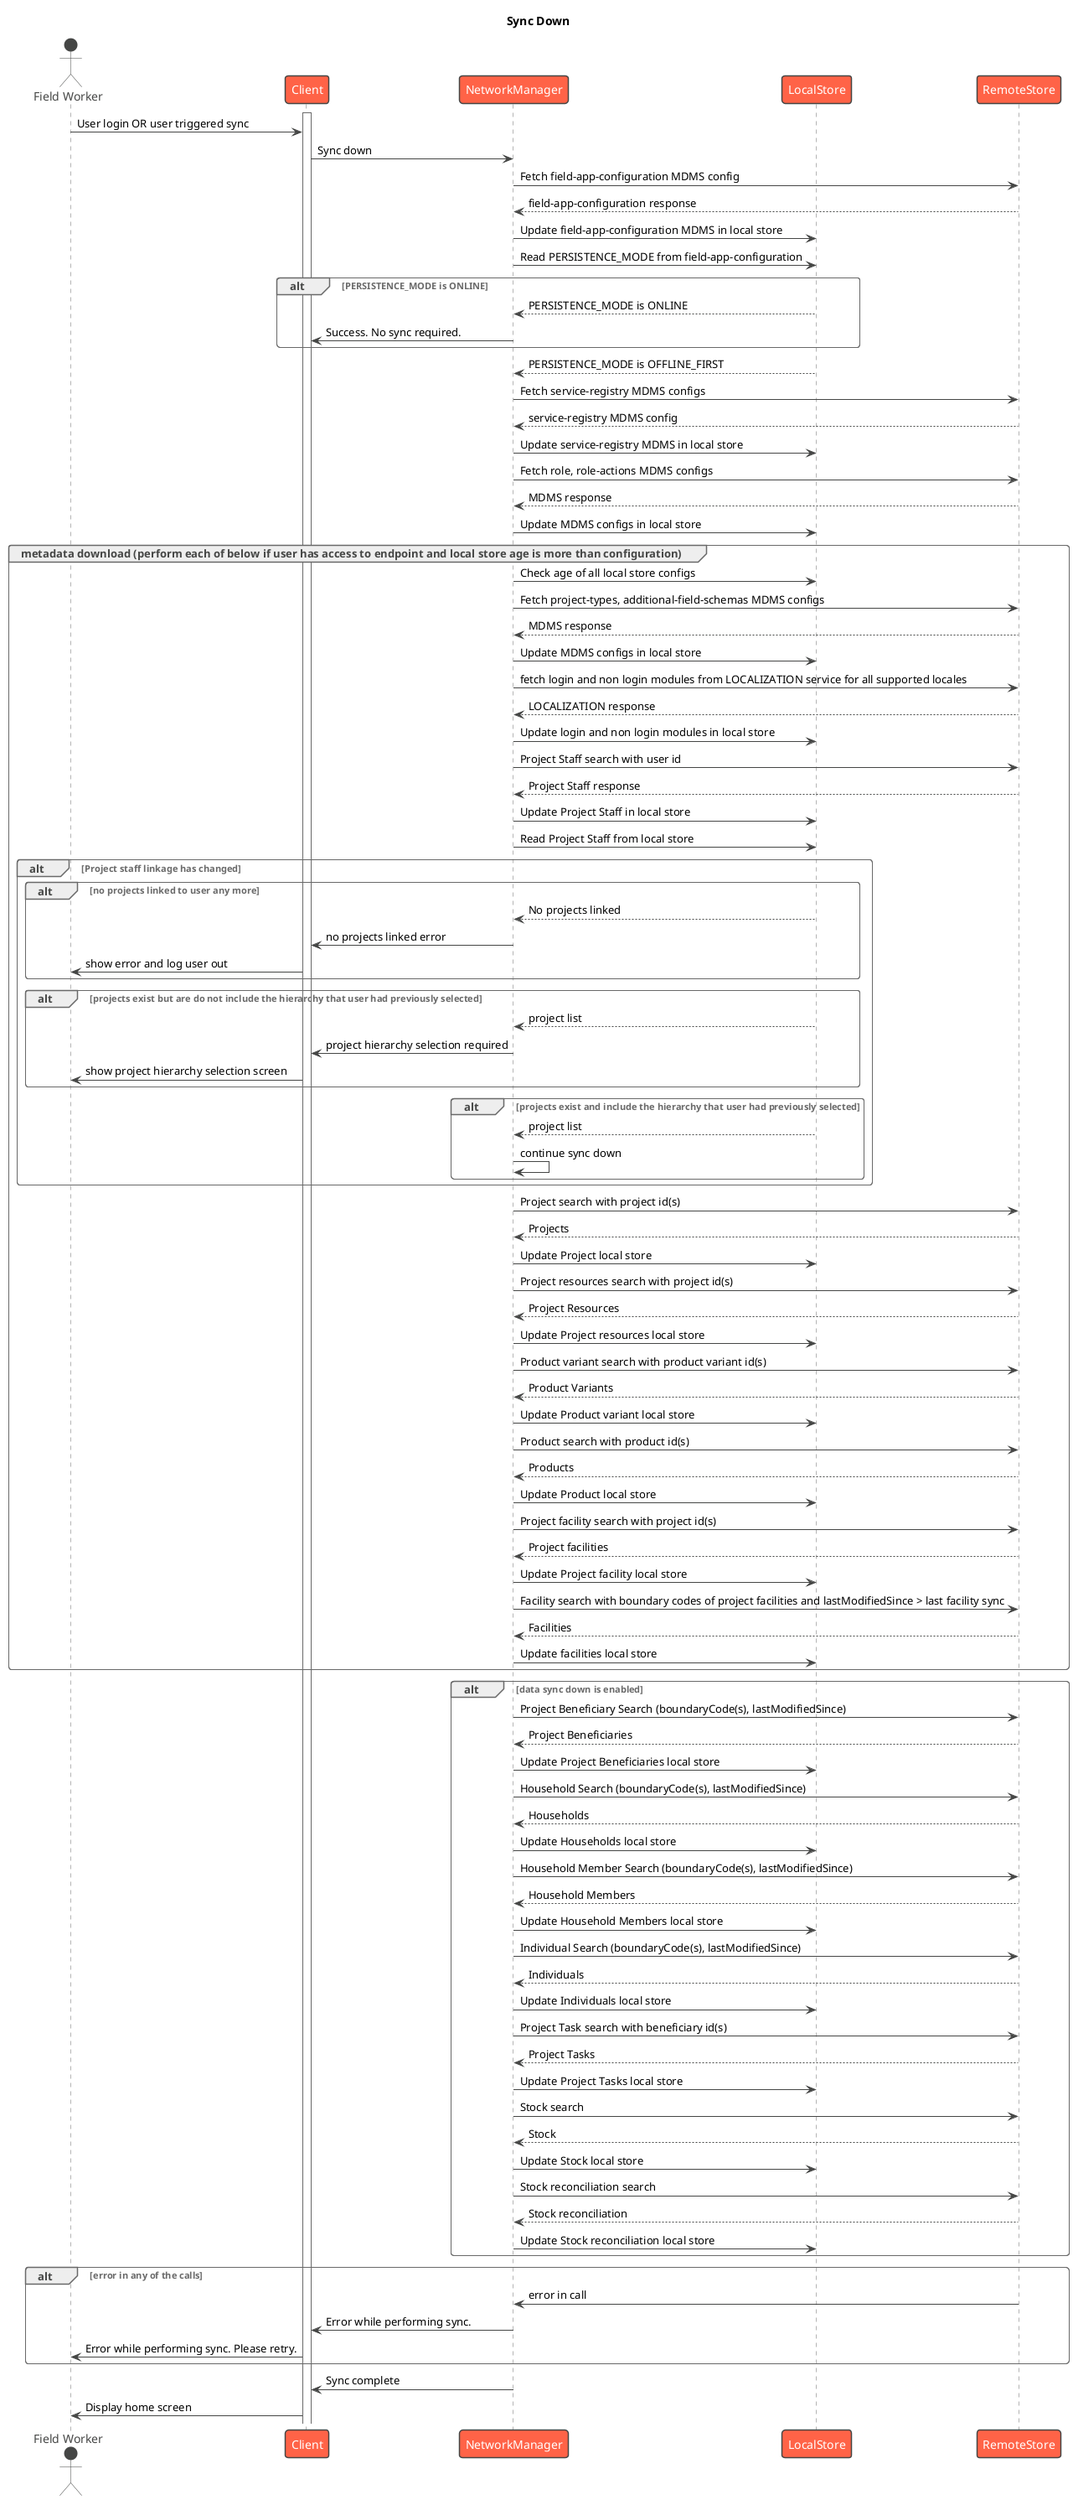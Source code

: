 @startuml
!theme vibrant
title Sync Down
actor "Field Worker" as a
participant Client as c
participant NetworkManager as nm
participant LocalStore as l
participant RemoteStore as r

activate c
a -> c: User login OR user triggered sync
c -> nm: Sync down
'Fetch field app config every sync without any conditions so any changes take effect immediately
nm -> r: Fetch field-app-configuration MDMS config
r --> nm: field-app-configuration response
nm -> l: Update field-app-configuration MDMS in local store
nm -> l: Read PERSISTENCE_MODE from field-app-configuration
alt PERSISTENCE_MODE is ONLINE
  l --> nm: PERSISTENCE_MODE is ONLINE
  nm -> c: Success. No sync required.
end
l --> nm: PERSISTENCE_MODE is OFFLINE_FIRST
nm -> r: Fetch service-registry MDMS configs
r --> nm: service-registry MDMS config
nm -> l: Update service-registry MDMS in local store
nm -> r: Fetch role, role-actions MDMS configs
r --> nm: MDMS response
nm -> l: Update MDMS configs in local store
group metadata download (perform each of below if user has access to endpoint and local store age is more than configuration)
  nm -> l: Check age of all local store configs
  nm -> r: Fetch project-types, additional-field-schemas MDMS configs
  r --> nm: MDMS response
  nm -> l: Update MDMS configs in local store
  nm -> r: fetch login and non login modules from LOCALIZATION service for all supported locales
  r --> nm: LOCALIZATION response
  nm -> l: Update login and non login modules in local store
  nm -> r: Project Staff search with user id
  r --> nm: Project Staff response
  nm -> l: Update Project Staff in local store
  nm -> l: Read Project Staff from local store
  alt Project staff linkage has changed
    alt no projects linked to user any more
      l --> nm: No projects linked
      nm -> c: no projects linked error
      c -> a: show error and log user out
    end
    alt projects exist but are do not include the hierarchy that user had previously selected
      l --> nm: project list
      nm -> c: project hierarchy selection required
      c -> a: show project hierarchy selection screen
    end
    alt projects exist and include the hierarchy that user had previously selected
      l --> nm: project list
      nm -> nm: continue sync down
    end
  end
  nm -> r: Project search with project id(s)
  r --> nm: Projects
  nm -> l: Update Project local store
  nm -> r: Project resources search with project id(s)
  r --> nm: Project Resources
  nm -> l: Update Project resources local store
  nm -> r: Product variant search with product variant id(s)
  r --> nm: Product Variants
  nm -> l: Update Product variant local store
  nm -> r: Product search with product id(s)
  r --> nm: Products
  nm -> l: Update Product local store
  nm -> r: Project facility search with project id(s)
  r --> nm: Project facilities
  nm -> l: Update Project facility local store
  nm -> r: Facility search with boundary codes of project facilities and lastModifiedSince > last facility sync
  r --> nm: Facilities
  nm -> l: Update facilities local store
end
alt data sync down is enabled
  nm -> r: Project Beneficiary Search (boundaryCode(s), lastModifiedSince)
  r --> nm: Project Beneficiaries
  nm -> l: Update Project Beneficiaries local store
  nm -> r: Household Search (boundaryCode(s), lastModifiedSince)
  r --> nm: Households
  nm -> l: Update Households local store
  nm -> r: Household Member Search (boundaryCode(s), lastModifiedSince)
  r --> nm: Household Members
  nm -> l: Update Household Members local store
  nm -> r: Individual Search (boundaryCode(s), lastModifiedSince)
  r --> nm: Individuals
  nm -> l: Update Individuals local store
'    alt project beneficiary type is household
'      nm -> r: Household search with beneficiary id(s) and (boundaryCode, lastModifiedSince)
'      nm -> r: Household Member search with household id and (boundaryCode, lastModifiedSince)
'      nm -> r: Individual search (boundaryCode, lastModifiedSince)
'    end
'    alt project beneficiary type is individual
'      nm -> r: Individual Search
'      nm -> r: Household Member search with individual id
'      nm -> r: Household search with household id
'      nm -> r: Household member search with household id
'    end
  nm -> r: Project Task search with beneficiary id(s)
  r --> nm: Project Tasks
  nm -> l: Update Project Tasks local store
  nm -> r: Stock search
  r --> nm: Stock
  nm -> l: Update Stock local store
  'Stock reconciliation required?
  nm -> r: Stock reconciliation search
  r --> nm: Stock reconciliation
  nm -> l: Update Stock reconciliation local store
end
alt error in any of the calls
  r -> nm: error in call
  nm -> c: Error while performing sync.
  c -> a: Error while performing sync. Please retry.
end
nm -> c: Sync complete
c -> a: Display home screen
@enduml